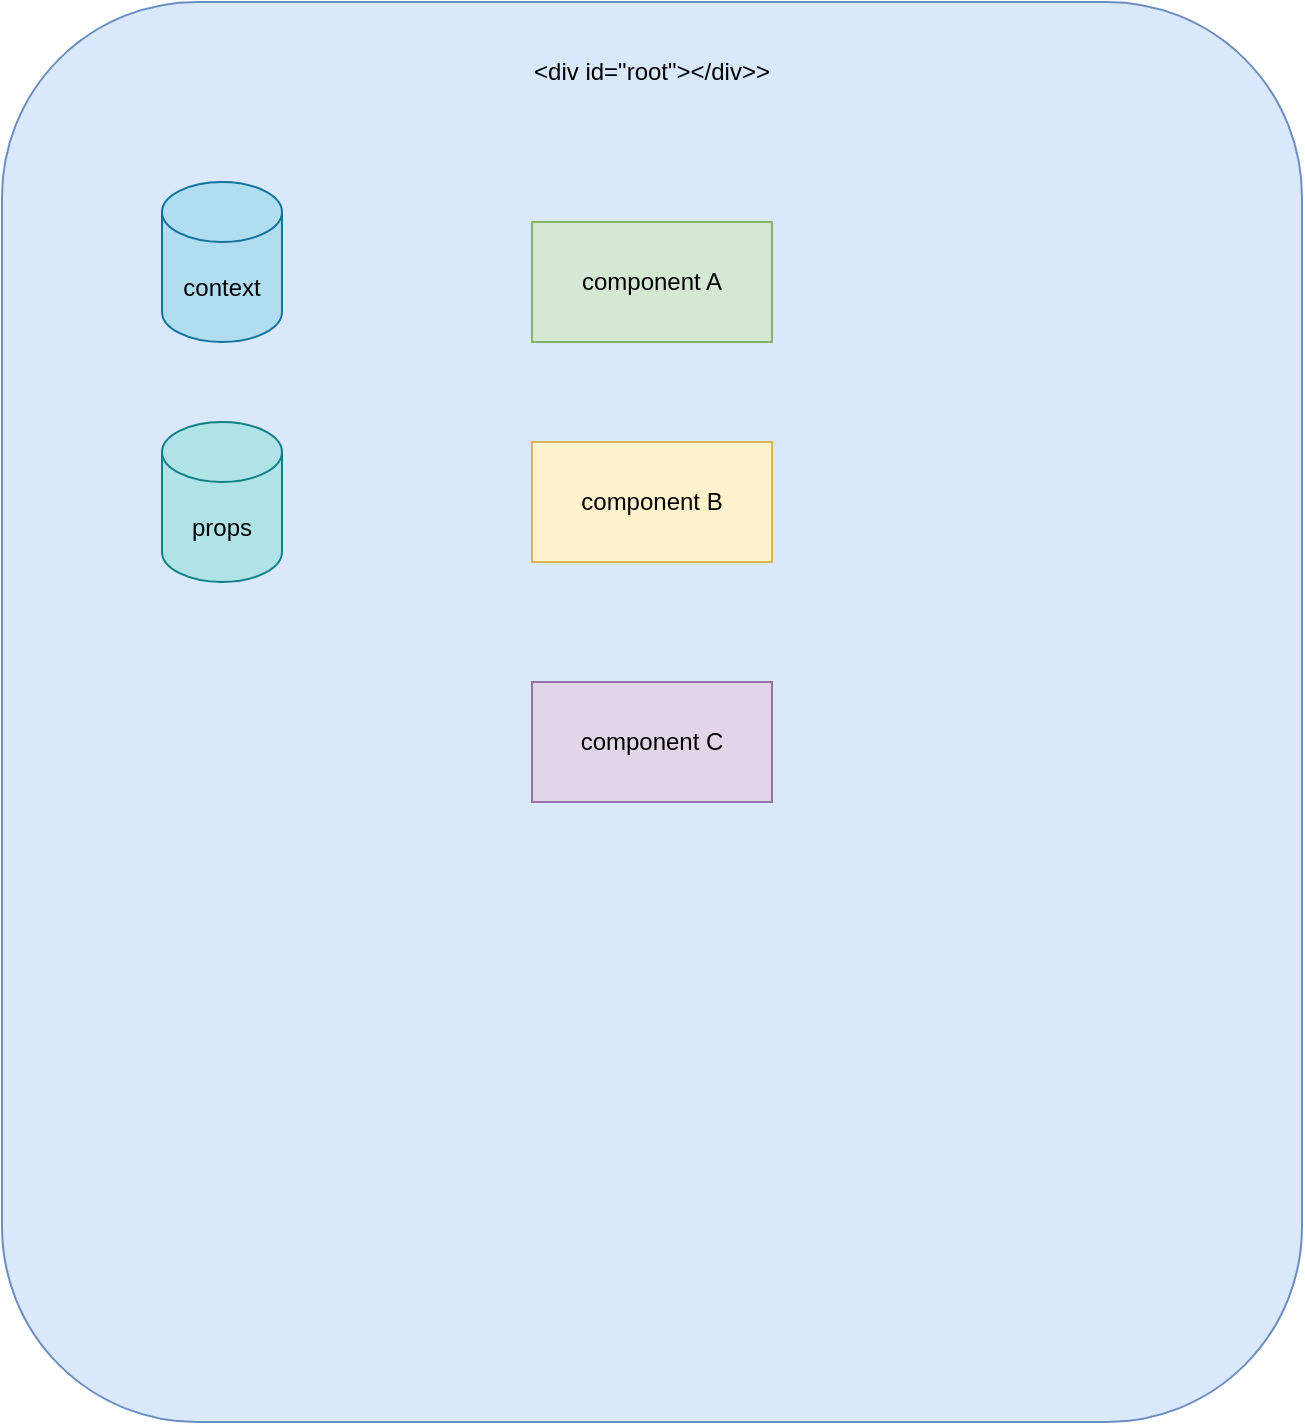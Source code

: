 <mxfile version="24.4.3" type="github">
  <diagram name="第 1 页" id="29ARazVqqG_3N2AniJl4">
    <mxGraphModel dx="1194" dy="716" grid="1" gridSize="10" guides="1" tooltips="1" connect="1" arrows="1" fold="1" page="1" pageScale="1" pageWidth="827" pageHeight="1169" math="0" shadow="0">
      <root>
        <mxCell id="0" />
        <mxCell id="1" parent="0" />
        <mxCell id="FVLUk-xj5XLvNhiZa9dB-1" value="" style="rounded=1;whiteSpace=wrap;html=1;fillColor=#dae8fc;strokeColor=#6c8ebf;" vertex="1" parent="1">
          <mxGeometry x="70" y="10" width="650" height="710" as="geometry" />
        </mxCell>
        <mxCell id="FVLUk-xj5XLvNhiZa9dB-2" value="&amp;lt;div id=&quot;root&quot;&amp;gt;&amp;lt;/div&amp;gt;&amp;gt;" style="text;html=1;align=center;verticalAlign=middle;whiteSpace=wrap;rounded=0;" vertex="1" parent="1">
          <mxGeometry x="325" y="30" width="140" height="30" as="geometry" />
        </mxCell>
        <mxCell id="FVLUk-xj5XLvNhiZa9dB-3" value="component A" style="rounded=0;whiteSpace=wrap;html=1;fillColor=#d5e8d4;strokeColor=#82b366;" vertex="1" parent="1">
          <mxGeometry x="335" y="120" width="120" height="60" as="geometry" />
        </mxCell>
        <mxCell id="FVLUk-xj5XLvNhiZa9dB-4" value="component B" style="rounded=0;whiteSpace=wrap;html=1;fillColor=#fff2cc;strokeColor=#d6b656;" vertex="1" parent="1">
          <mxGeometry x="335" y="230" width="120" height="60" as="geometry" />
        </mxCell>
        <mxCell id="FVLUk-xj5XLvNhiZa9dB-5" value="component C" style="rounded=0;whiteSpace=wrap;html=1;fillColor=#e1d5e7;strokeColor=#9673a6;" vertex="1" parent="1">
          <mxGeometry x="335" y="350" width="120" height="60" as="geometry" />
        </mxCell>
        <mxCell id="FVLUk-xj5XLvNhiZa9dB-6" value="context" style="shape=cylinder3;whiteSpace=wrap;html=1;boundedLbl=1;backgroundOutline=1;size=15;fillColor=#b1ddf0;strokeColor=#10739e;" vertex="1" parent="1">
          <mxGeometry x="150" y="100" width="60" height="80" as="geometry" />
        </mxCell>
        <mxCell id="FVLUk-xj5XLvNhiZa9dB-7" value="props" style="shape=cylinder3;whiteSpace=wrap;html=1;boundedLbl=1;backgroundOutline=1;size=15;fillColor=#b0e3e6;strokeColor=#0e8088;" vertex="1" parent="1">
          <mxGeometry x="150" y="220" width="60" height="80" as="geometry" />
        </mxCell>
      </root>
    </mxGraphModel>
  </diagram>
</mxfile>
